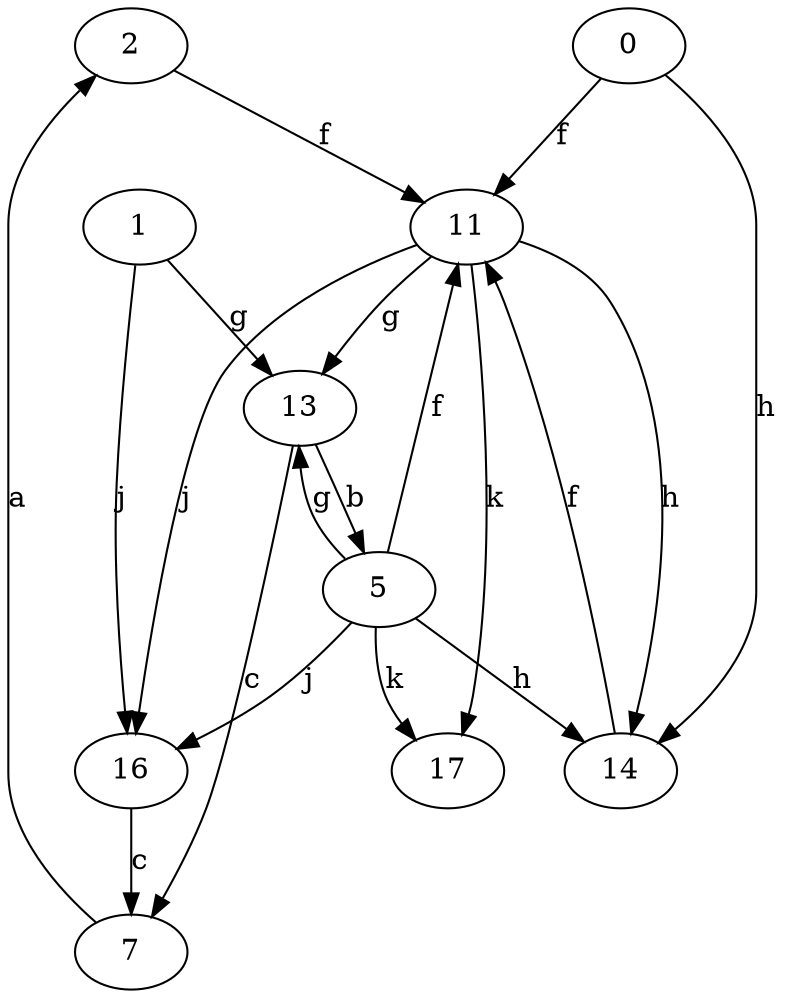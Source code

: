 strict digraph  {
2;
5;
7;
11;
13;
0;
14;
1;
16;
17;
2 -> 11  [label=f];
5 -> 11  [label=f];
5 -> 13  [label=g];
5 -> 14  [label=h];
5 -> 16  [label=j];
5 -> 17  [label=k];
7 -> 2  [label=a];
11 -> 13  [label=g];
11 -> 14  [label=h];
11 -> 16  [label=j];
11 -> 17  [label=k];
13 -> 5  [label=b];
13 -> 7  [label=c];
0 -> 11  [label=f];
0 -> 14  [label=h];
14 -> 11  [label=f];
1 -> 13  [label=g];
1 -> 16  [label=j];
16 -> 7  [label=c];
}
